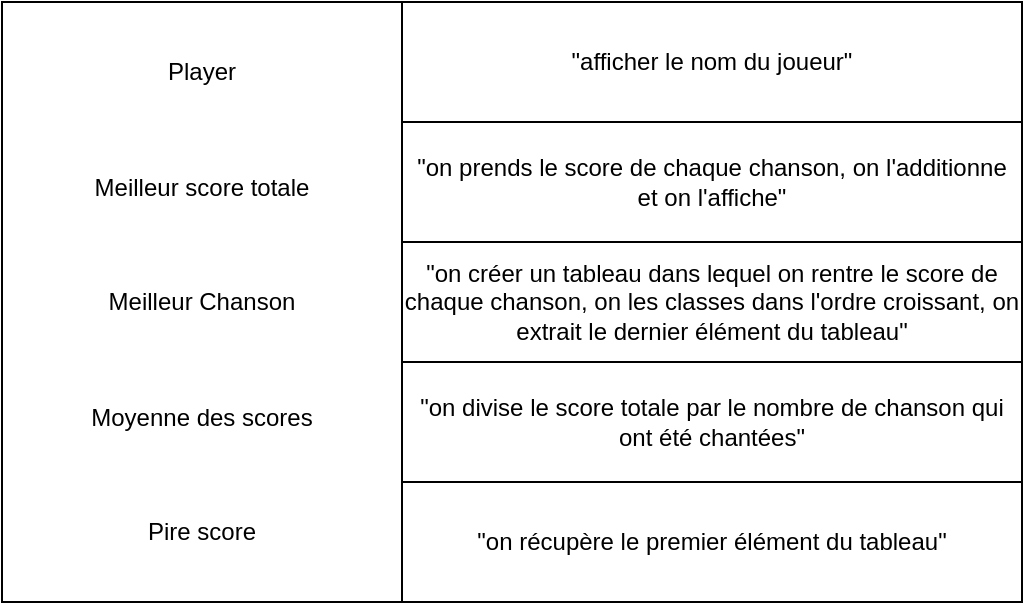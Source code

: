 <mxfile version="15.8.4" type="device"><diagram id="C5RBs43oDa-KdzZeNtuy" name="Page-1"><mxGraphModel dx="2302" dy="762" grid="1" gridSize="10" guides="1" tooltips="1" connect="1" arrows="1" fold="1" page="1" pageScale="1" pageWidth="827" pageHeight="1169" math="0" shadow="0"><root><mxCell id="WIyWlLk6GJQsqaUBKTNV-0"/><mxCell id="WIyWlLk6GJQsqaUBKTNV-1" parent="WIyWlLk6GJQsqaUBKTNV-0"/><mxCell id="laWxDDUN-nGIINHfTl_M-0" value="Player&lt;br&gt;&lt;br&gt;&lt;br&gt;&lt;br&gt;Meilleur score totale&lt;br&gt;&lt;br&gt;&lt;br&gt;&lt;br&gt;Meilleur Chanson&lt;br&gt;&lt;br&gt;&lt;br&gt;&lt;br&gt;Moyenne des scores&lt;br&gt;&lt;br&gt;&lt;br&gt;&lt;br&gt;Pire score" style="rounded=0;whiteSpace=wrap;html=1;" vertex="1" parent="WIyWlLk6GJQsqaUBKTNV-1"><mxGeometry x="40" y="200" width="200" height="300" as="geometry"/></mxCell><mxCell id="laWxDDUN-nGIINHfTl_M-7" value="&quot;afficher le nom du joueur&quot;" style="rounded=0;whiteSpace=wrap;html=1;" vertex="1" parent="WIyWlLk6GJQsqaUBKTNV-1"><mxGeometry x="240" y="200" width="310" height="60" as="geometry"/></mxCell><mxCell id="laWxDDUN-nGIINHfTl_M-8" value="&quot;on prends le score de chaque chanson, on l'additionne et on l'affiche&quot;" style="rounded=0;whiteSpace=wrap;html=1;" vertex="1" parent="WIyWlLk6GJQsqaUBKTNV-1"><mxGeometry x="240" y="260" width="310" height="60" as="geometry"/></mxCell><mxCell id="laWxDDUN-nGIINHfTl_M-9" value="&quot;on créer un tableau dans lequel on rentre le score de chaque chanson, on les classes dans l'ordre croissant, on extrait le dernier élément du tableau&quot;" style="rounded=0;whiteSpace=wrap;html=1;" vertex="1" parent="WIyWlLk6GJQsqaUBKTNV-1"><mxGeometry x="240" y="320" width="310" height="60" as="geometry"/></mxCell><mxCell id="laWxDDUN-nGIINHfTl_M-10" value="&quot;on divise le score totale par le nombre de chanson qui ont été chantées&quot;" style="rounded=0;whiteSpace=wrap;html=1;" vertex="1" parent="WIyWlLk6GJQsqaUBKTNV-1"><mxGeometry x="240" y="380" width="310" height="60" as="geometry"/></mxCell><mxCell id="laWxDDUN-nGIINHfTl_M-11" value="&quot;on récupère le premier élément du tableau&quot;" style="rounded=0;whiteSpace=wrap;html=1;" vertex="1" parent="WIyWlLk6GJQsqaUBKTNV-1"><mxGeometry x="240" y="440" width="310" height="60" as="geometry"/></mxCell></root></mxGraphModel></diagram></mxfile>